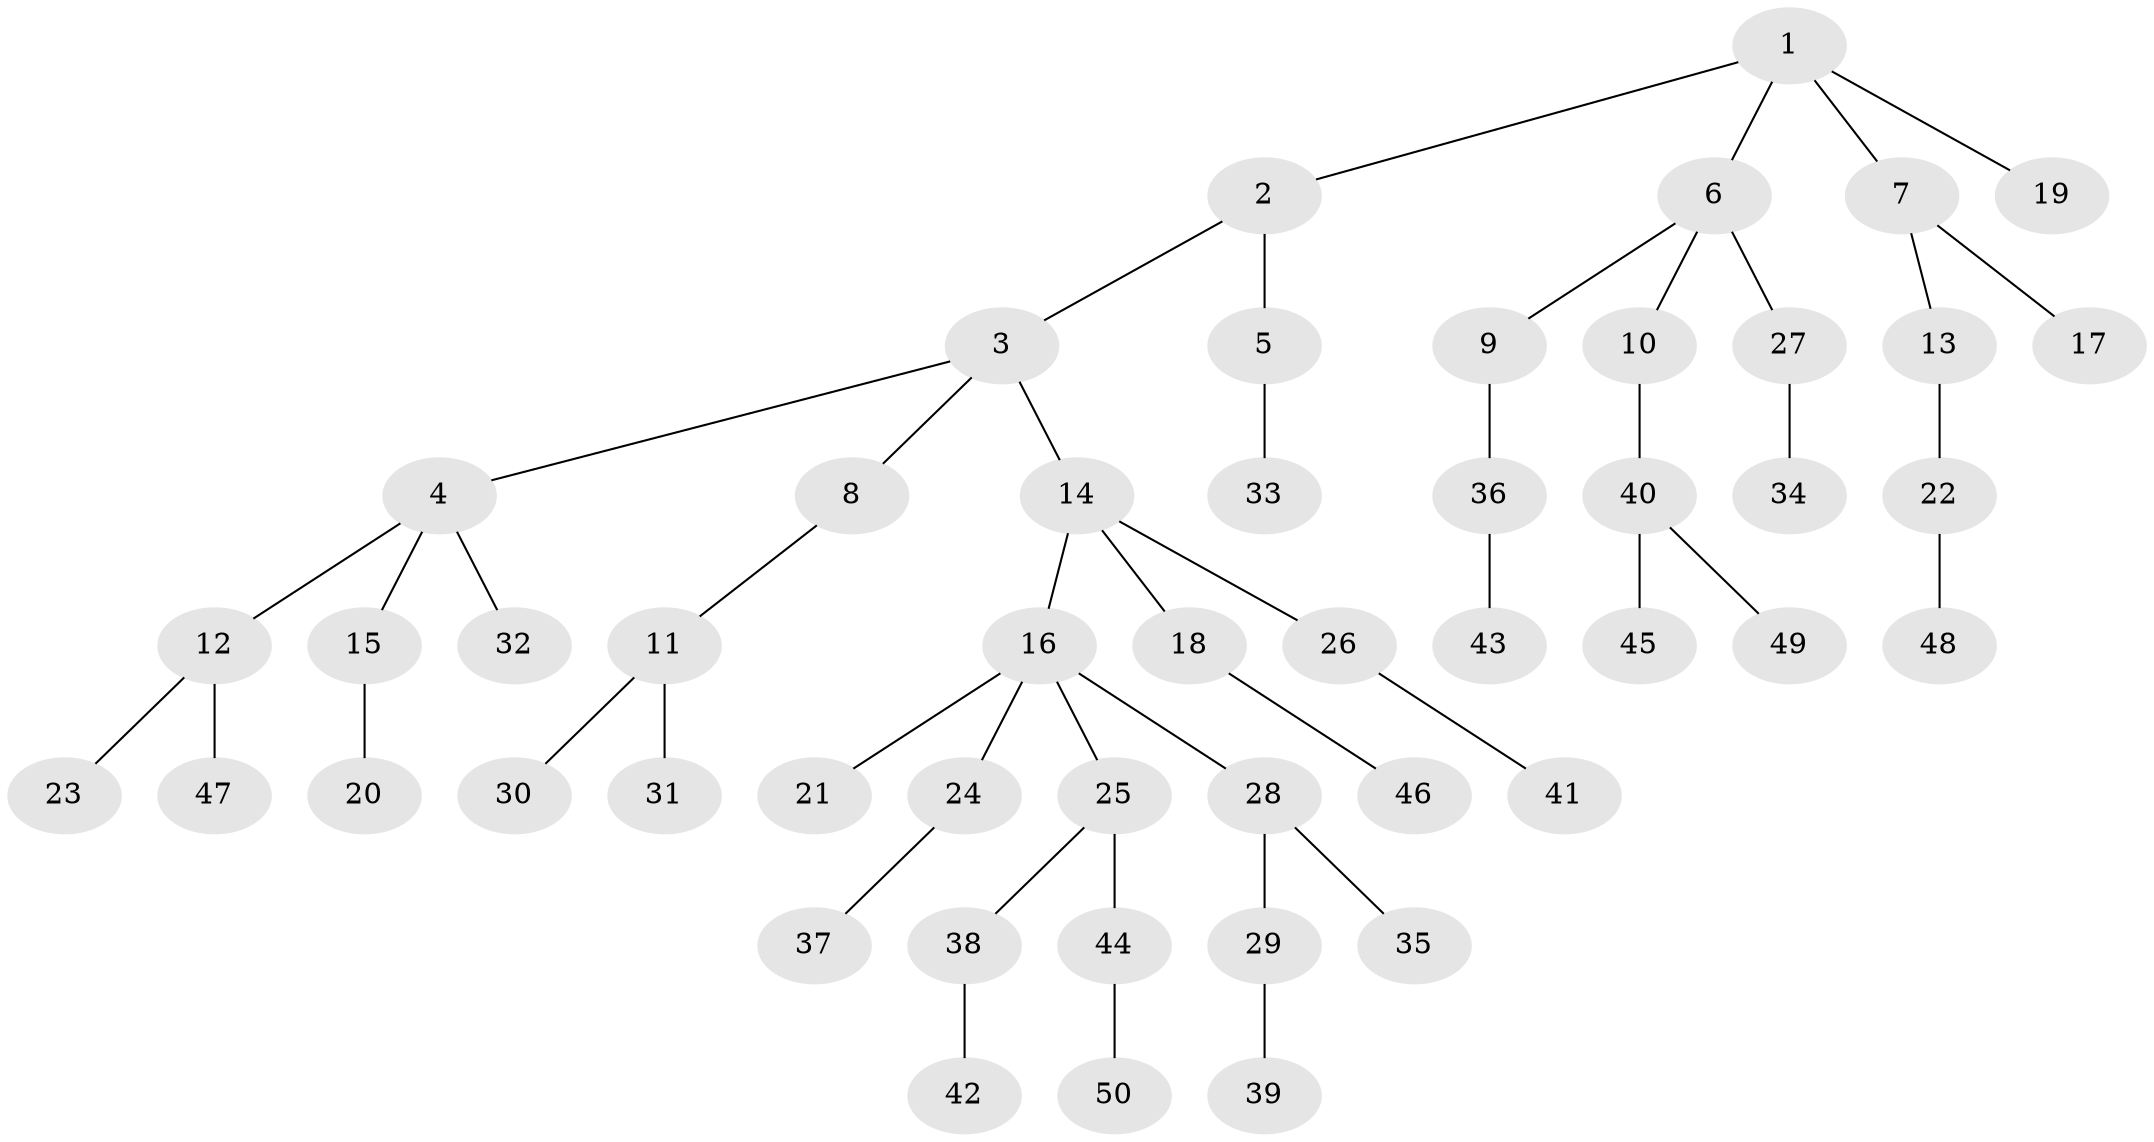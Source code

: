 // coarse degree distribution, {6: 0.0967741935483871, 3: 0.0967741935483871, 2: 0.25806451612903225, 1: 0.5483870967741935}
// Generated by graph-tools (version 1.1) at 2025/24/03/03/25 07:24:05]
// undirected, 50 vertices, 49 edges
graph export_dot {
graph [start="1"]
  node [color=gray90,style=filled];
  1;
  2;
  3;
  4;
  5;
  6;
  7;
  8;
  9;
  10;
  11;
  12;
  13;
  14;
  15;
  16;
  17;
  18;
  19;
  20;
  21;
  22;
  23;
  24;
  25;
  26;
  27;
  28;
  29;
  30;
  31;
  32;
  33;
  34;
  35;
  36;
  37;
  38;
  39;
  40;
  41;
  42;
  43;
  44;
  45;
  46;
  47;
  48;
  49;
  50;
  1 -- 2;
  1 -- 6;
  1 -- 7;
  1 -- 19;
  2 -- 3;
  2 -- 5;
  3 -- 4;
  3 -- 8;
  3 -- 14;
  4 -- 12;
  4 -- 15;
  4 -- 32;
  5 -- 33;
  6 -- 9;
  6 -- 10;
  6 -- 27;
  7 -- 13;
  7 -- 17;
  8 -- 11;
  9 -- 36;
  10 -- 40;
  11 -- 30;
  11 -- 31;
  12 -- 23;
  12 -- 47;
  13 -- 22;
  14 -- 16;
  14 -- 18;
  14 -- 26;
  15 -- 20;
  16 -- 21;
  16 -- 24;
  16 -- 25;
  16 -- 28;
  18 -- 46;
  22 -- 48;
  24 -- 37;
  25 -- 38;
  25 -- 44;
  26 -- 41;
  27 -- 34;
  28 -- 29;
  28 -- 35;
  29 -- 39;
  36 -- 43;
  38 -- 42;
  40 -- 45;
  40 -- 49;
  44 -- 50;
}
